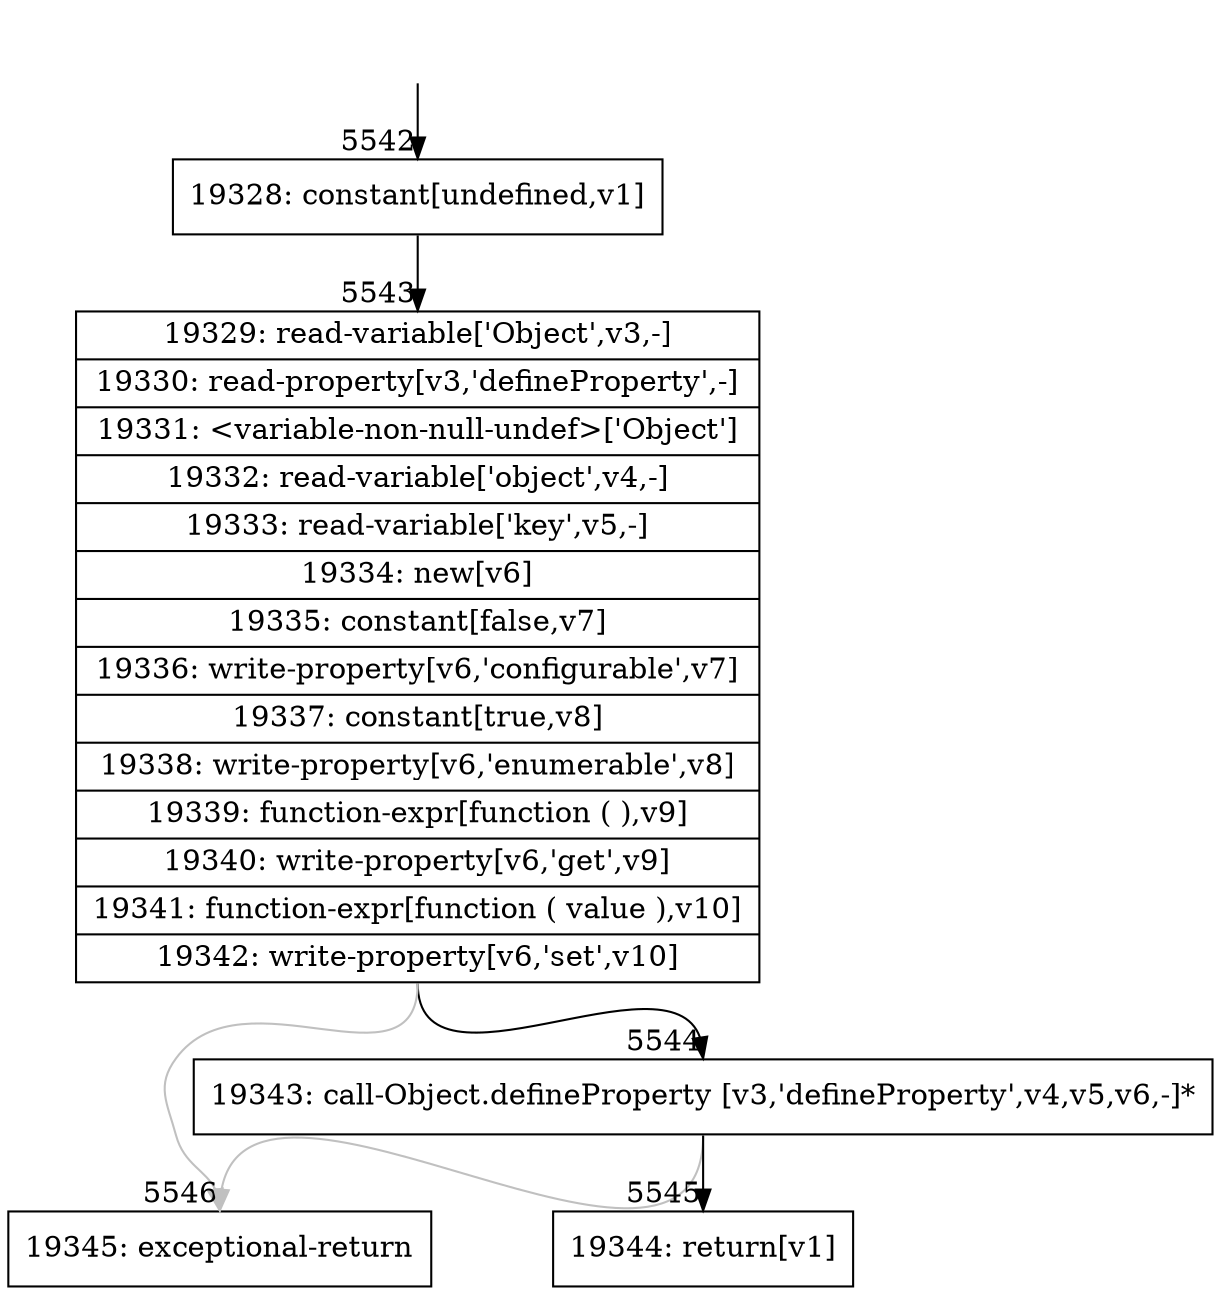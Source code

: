 digraph {
rankdir="TD"
BB_entry372[shape=none,label=""];
BB_entry372 -> BB5542 [tailport=s, headport=n, headlabel="    5542"]
BB5542 [shape=record label="{19328: constant[undefined,v1]}" ] 
BB5542 -> BB5543 [tailport=s, headport=n, headlabel="      5543"]
BB5543 [shape=record label="{19329: read-variable['Object',v3,-]|19330: read-property[v3,'defineProperty',-]|19331: \<variable-non-null-undef\>['Object']|19332: read-variable['object',v4,-]|19333: read-variable['key',v5,-]|19334: new[v6]|19335: constant[false,v7]|19336: write-property[v6,'configurable',v7]|19337: constant[true,v8]|19338: write-property[v6,'enumerable',v8]|19339: function-expr[function ( ),v9]|19340: write-property[v6,'get',v9]|19341: function-expr[function ( value ),v10]|19342: write-property[v6,'set',v10]}" ] 
BB5543 -> BB5544 [tailport=s, headport=n, headlabel="      5544"]
BB5543 -> BB5546 [tailport=s, headport=n, color=gray, headlabel="      5546"]
BB5544 [shape=record label="{19343: call-Object.defineProperty [v3,'defineProperty',v4,v5,v6,-]*}" ] 
BB5544 -> BB5545 [tailport=s, headport=n, headlabel="      5545"]
BB5544 -> BB5546 [tailport=s, headport=n, color=gray]
BB5545 [shape=record label="{19344: return[v1]}" ] 
BB5546 [shape=record label="{19345: exceptional-return}" ] 
//#$~ 9887
}
